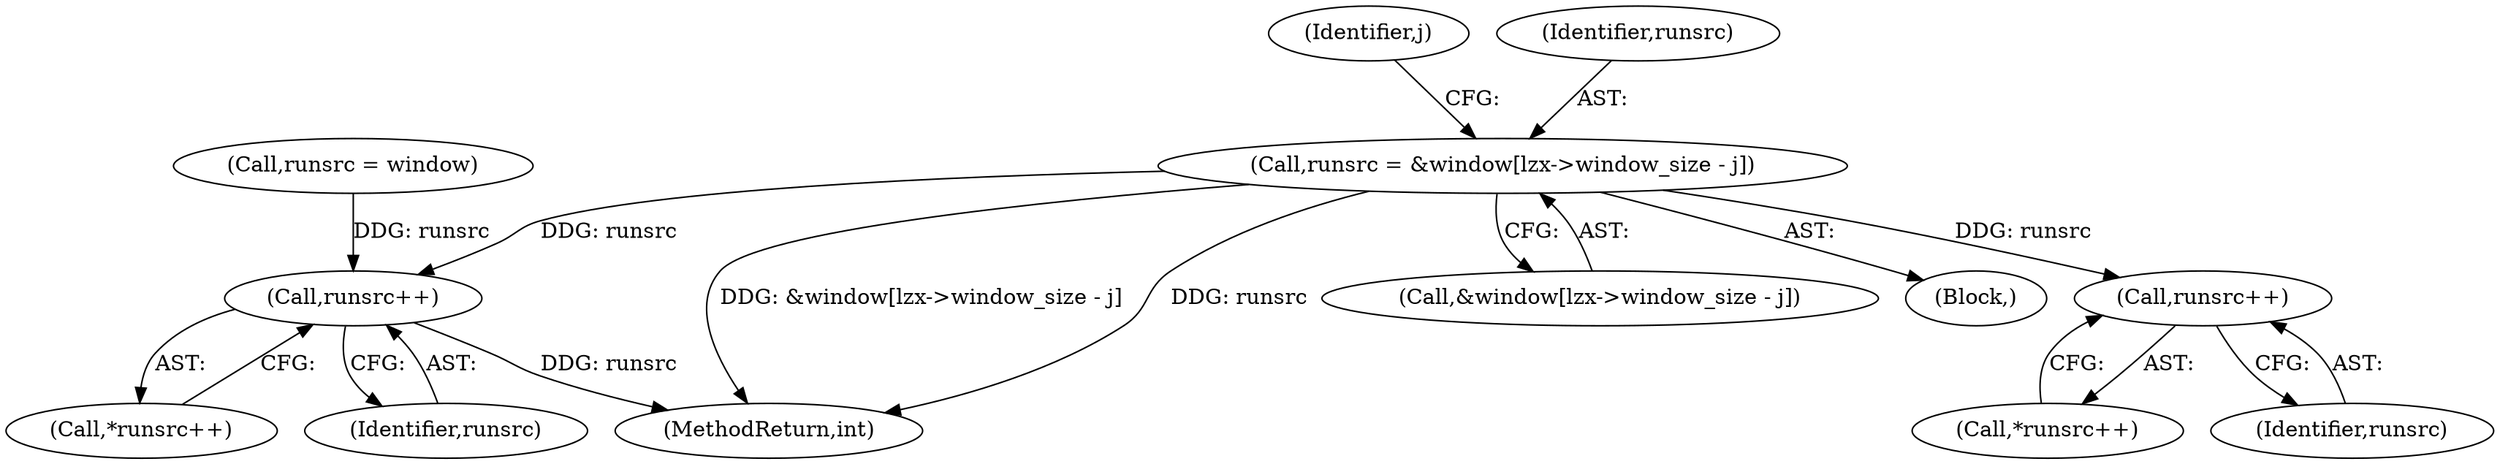 digraph "0_libmspack_18b6a2cc0b87536015bedd4f7763e6b02d5aa4f3@array" {
"1001371" [label="(Call,runsrc = &window[lzx->window_size - j])"];
"1001399" [label="(Call,runsrc++)"];
"1001414" [label="(Call,runsrc++)"];
"1001401" [label="(Call,runsrc = window)"];
"1001413" [label="(Call,*runsrc++)"];
"1001373" [label="(Call,&window[lzx->window_size - j])"];
"1001383" [label="(Identifier,j)"];
"1001400" [label="(Identifier,runsrc)"];
"1001414" [label="(Call,runsrc++)"];
"1001329" [label="(Block,)"];
"1001399" [label="(Call,runsrc++)"];
"1001372" [label="(Identifier,runsrc)"];
"1001371" [label="(Call,runsrc = &window[lzx->window_size - j])"];
"1001883" [label="(MethodReturn,int)"];
"1001415" [label="(Identifier,runsrc)"];
"1001398" [label="(Call,*runsrc++)"];
"1001371" -> "1001329"  [label="AST: "];
"1001371" -> "1001373"  [label="CFG: "];
"1001372" -> "1001371"  [label="AST: "];
"1001373" -> "1001371"  [label="AST: "];
"1001383" -> "1001371"  [label="CFG: "];
"1001371" -> "1001883"  [label="DDG: &window[lzx->window_size - j]"];
"1001371" -> "1001883"  [label="DDG: runsrc"];
"1001371" -> "1001399"  [label="DDG: runsrc"];
"1001371" -> "1001414"  [label="DDG: runsrc"];
"1001399" -> "1001398"  [label="AST: "];
"1001399" -> "1001400"  [label="CFG: "];
"1001400" -> "1001399"  [label="AST: "];
"1001398" -> "1001399"  [label="CFG: "];
"1001414" -> "1001413"  [label="AST: "];
"1001414" -> "1001415"  [label="CFG: "];
"1001415" -> "1001414"  [label="AST: "];
"1001413" -> "1001414"  [label="CFG: "];
"1001414" -> "1001883"  [label="DDG: runsrc"];
"1001401" -> "1001414"  [label="DDG: runsrc"];
}

